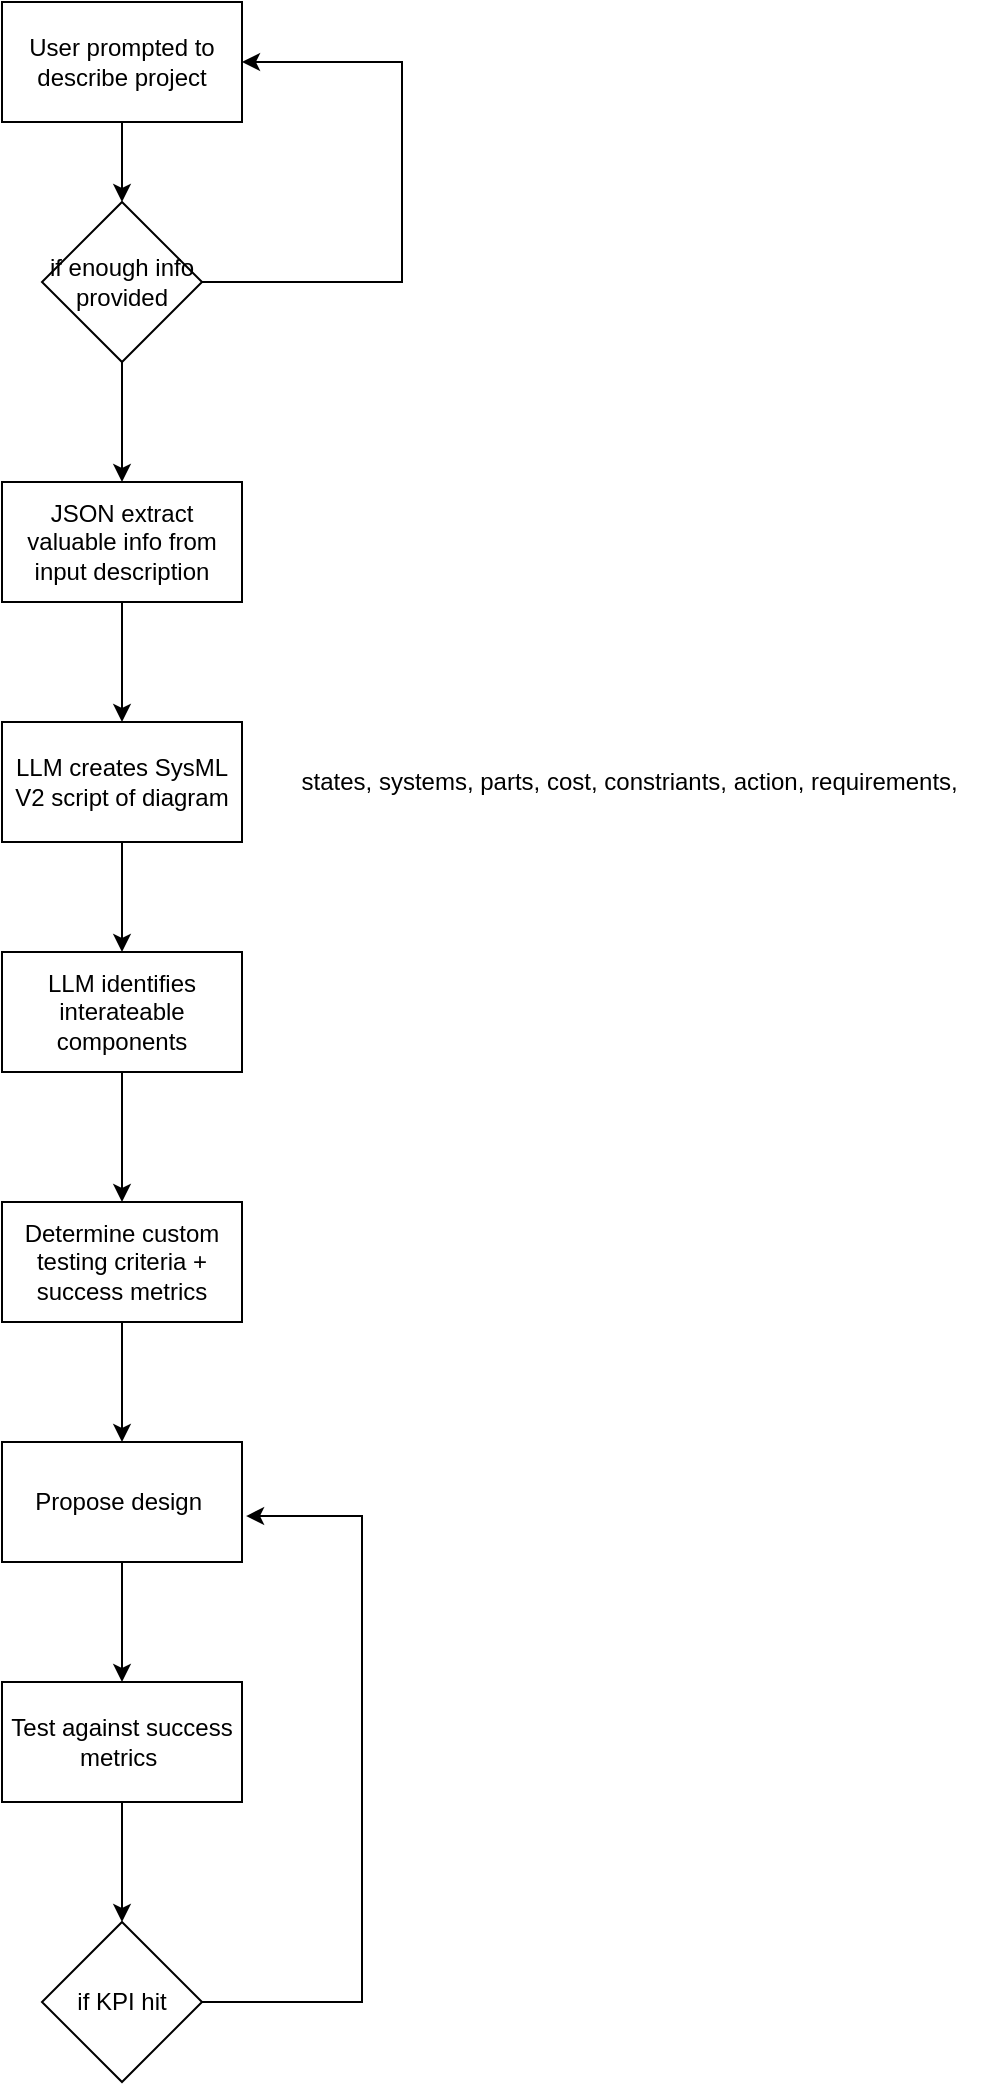 <mxfile version="26.2.2">
  <diagram id="C5RBs43oDa-KdzZeNtuy" name="Page-1">
    <mxGraphModel dx="1282" dy="860" grid="1" gridSize="10" guides="1" tooltips="1" connect="1" arrows="1" fold="1" page="1" pageScale="1" pageWidth="827" pageHeight="1169" math="0" shadow="0">
      <root>
        <mxCell id="WIyWlLk6GJQsqaUBKTNV-0" />
        <mxCell id="WIyWlLk6GJQsqaUBKTNV-1" parent="WIyWlLk6GJQsqaUBKTNV-0" />
        <mxCell id="g8iuAaesCiYgAXxXEzZV-5" style="edgeStyle=orthogonalEdgeStyle;rounded=0;orthogonalLoop=1;jettySize=auto;html=1;entryX=0.5;entryY=0;entryDx=0;entryDy=0;" edge="1" parent="WIyWlLk6GJQsqaUBKTNV-1" source="g8iuAaesCiYgAXxXEzZV-0" target="g8iuAaesCiYgAXxXEzZV-2">
          <mxGeometry relative="1" as="geometry" />
        </mxCell>
        <mxCell id="g8iuAaesCiYgAXxXEzZV-0" value="User prompted to describe project" style="rounded=0;whiteSpace=wrap;html=1;" vertex="1" parent="WIyWlLk6GJQsqaUBKTNV-1">
          <mxGeometry x="600" y="80" width="120" height="60" as="geometry" />
        </mxCell>
        <mxCell id="g8iuAaesCiYgAXxXEzZV-6" style="edgeStyle=orthogonalEdgeStyle;rounded=0;orthogonalLoop=1;jettySize=auto;html=1;entryX=0.5;entryY=0;entryDx=0;entryDy=0;" edge="1" parent="WIyWlLk6GJQsqaUBKTNV-1" source="g8iuAaesCiYgAXxXEzZV-2" target="g8iuAaesCiYgAXxXEzZV-3">
          <mxGeometry relative="1" as="geometry" />
        </mxCell>
        <mxCell id="g8iuAaesCiYgAXxXEzZV-7" style="edgeStyle=orthogonalEdgeStyle;rounded=0;orthogonalLoop=1;jettySize=auto;html=1;entryX=1;entryY=0.5;entryDx=0;entryDy=0;exitX=1;exitY=0.5;exitDx=0;exitDy=0;" edge="1" parent="WIyWlLk6GJQsqaUBKTNV-1" source="g8iuAaesCiYgAXxXEzZV-2" target="g8iuAaesCiYgAXxXEzZV-0">
          <mxGeometry relative="1" as="geometry">
            <Array as="points">
              <mxPoint x="800" y="220" />
              <mxPoint x="800" y="110" />
            </Array>
          </mxGeometry>
        </mxCell>
        <mxCell id="g8iuAaesCiYgAXxXEzZV-2" value="if enough info provided" style="rhombus;whiteSpace=wrap;html=1;" vertex="1" parent="WIyWlLk6GJQsqaUBKTNV-1">
          <mxGeometry x="620" y="180" width="80" height="80" as="geometry" />
        </mxCell>
        <mxCell id="g8iuAaesCiYgAXxXEzZV-9" style="edgeStyle=orthogonalEdgeStyle;rounded=0;orthogonalLoop=1;jettySize=auto;html=1;" edge="1" parent="WIyWlLk6GJQsqaUBKTNV-1" source="g8iuAaesCiYgAXxXEzZV-3" target="g8iuAaesCiYgAXxXEzZV-8">
          <mxGeometry relative="1" as="geometry" />
        </mxCell>
        <mxCell id="g8iuAaesCiYgAXxXEzZV-3" value="JSON extract valuable info from input description" style="rounded=0;whiteSpace=wrap;html=1;" vertex="1" parent="WIyWlLk6GJQsqaUBKTNV-1">
          <mxGeometry x="600" y="320" width="120" height="60" as="geometry" />
        </mxCell>
        <mxCell id="g8iuAaesCiYgAXxXEzZV-11" style="edgeStyle=orthogonalEdgeStyle;rounded=0;orthogonalLoop=1;jettySize=auto;html=1;" edge="1" parent="WIyWlLk6GJQsqaUBKTNV-1" source="g8iuAaesCiYgAXxXEzZV-8" target="g8iuAaesCiYgAXxXEzZV-10">
          <mxGeometry relative="1" as="geometry" />
        </mxCell>
        <mxCell id="g8iuAaesCiYgAXxXEzZV-8" value="LLM creates SysML V2 script of diagram" style="rounded=0;whiteSpace=wrap;html=1;" vertex="1" parent="WIyWlLk6GJQsqaUBKTNV-1">
          <mxGeometry x="600" y="440" width="120" height="60" as="geometry" />
        </mxCell>
        <mxCell id="g8iuAaesCiYgAXxXEzZV-13" style="edgeStyle=orthogonalEdgeStyle;rounded=0;orthogonalLoop=1;jettySize=auto;html=1;" edge="1" parent="WIyWlLk6GJQsqaUBKTNV-1" source="g8iuAaesCiYgAXxXEzZV-10" target="g8iuAaesCiYgAXxXEzZV-12">
          <mxGeometry relative="1" as="geometry" />
        </mxCell>
        <mxCell id="g8iuAaesCiYgAXxXEzZV-10" value="LLM identifies interateable components" style="rounded=0;whiteSpace=wrap;html=1;" vertex="1" parent="WIyWlLk6GJQsqaUBKTNV-1">
          <mxGeometry x="600" y="555" width="120" height="60" as="geometry" />
        </mxCell>
        <mxCell id="g8iuAaesCiYgAXxXEzZV-21" style="edgeStyle=orthogonalEdgeStyle;rounded=0;orthogonalLoop=1;jettySize=auto;html=1;" edge="1" parent="WIyWlLk6GJQsqaUBKTNV-1" source="g8iuAaesCiYgAXxXEzZV-12" target="g8iuAaesCiYgAXxXEzZV-15">
          <mxGeometry relative="1" as="geometry" />
        </mxCell>
        <mxCell id="g8iuAaesCiYgAXxXEzZV-12" value="Determine custom testing criteria + success metrics" style="rounded=0;whiteSpace=wrap;html=1;" vertex="1" parent="WIyWlLk6GJQsqaUBKTNV-1">
          <mxGeometry x="600" y="680" width="120" height="60" as="geometry" />
        </mxCell>
        <mxCell id="g8iuAaesCiYgAXxXEzZV-20" style="edgeStyle=orthogonalEdgeStyle;rounded=0;orthogonalLoop=1;jettySize=auto;html=1;" edge="1" parent="WIyWlLk6GJQsqaUBKTNV-1" source="g8iuAaesCiYgAXxXEzZV-14" target="g8iuAaesCiYgAXxXEzZV-16">
          <mxGeometry relative="1" as="geometry" />
        </mxCell>
        <mxCell id="g8iuAaesCiYgAXxXEzZV-14" value="Test against success metrics&amp;nbsp;" style="rounded=0;whiteSpace=wrap;html=1;" vertex="1" parent="WIyWlLk6GJQsqaUBKTNV-1">
          <mxGeometry x="600" y="920" width="120" height="60" as="geometry" />
        </mxCell>
        <mxCell id="g8iuAaesCiYgAXxXEzZV-19" style="edgeStyle=orthogonalEdgeStyle;rounded=0;orthogonalLoop=1;jettySize=auto;html=1;entryX=0.5;entryY=0;entryDx=0;entryDy=0;" edge="1" parent="WIyWlLk6GJQsqaUBKTNV-1" source="g8iuAaesCiYgAXxXEzZV-15" target="g8iuAaesCiYgAXxXEzZV-14">
          <mxGeometry relative="1" as="geometry" />
        </mxCell>
        <mxCell id="g8iuAaesCiYgAXxXEzZV-15" value="Propose design&amp;nbsp;" style="rounded=0;whiteSpace=wrap;html=1;" vertex="1" parent="WIyWlLk6GJQsqaUBKTNV-1">
          <mxGeometry x="600" y="800" width="120" height="60" as="geometry" />
        </mxCell>
        <mxCell id="g8iuAaesCiYgAXxXEzZV-16" value="if KPI hit" style="rhombus;whiteSpace=wrap;html=1;" vertex="1" parent="WIyWlLk6GJQsqaUBKTNV-1">
          <mxGeometry x="620" y="1040" width="80" height="80" as="geometry" />
        </mxCell>
        <mxCell id="g8iuAaesCiYgAXxXEzZV-17" style="edgeStyle=orthogonalEdgeStyle;rounded=0;orthogonalLoop=1;jettySize=auto;html=1;entryX=1.017;entryY=0.617;entryDx=0;entryDy=0;entryPerimeter=0;" edge="1" parent="WIyWlLk6GJQsqaUBKTNV-1" source="g8iuAaesCiYgAXxXEzZV-16" target="g8iuAaesCiYgAXxXEzZV-15">
          <mxGeometry relative="1" as="geometry">
            <Array as="points">
              <mxPoint x="780" y="1080" />
              <mxPoint x="780" y="837" />
            </Array>
          </mxGeometry>
        </mxCell>
        <mxCell id="g8iuAaesCiYgAXxXEzZV-22" value="states, systems, parts, cost, constriants, action, requirements,&amp;nbsp;" style="text;html=1;align=center;verticalAlign=middle;resizable=0;points=[];autosize=1;strokeColor=none;fillColor=none;" vertex="1" parent="WIyWlLk6GJQsqaUBKTNV-1">
          <mxGeometry x="740" y="455" width="350" height="30" as="geometry" />
        </mxCell>
      </root>
    </mxGraphModel>
  </diagram>
</mxfile>
